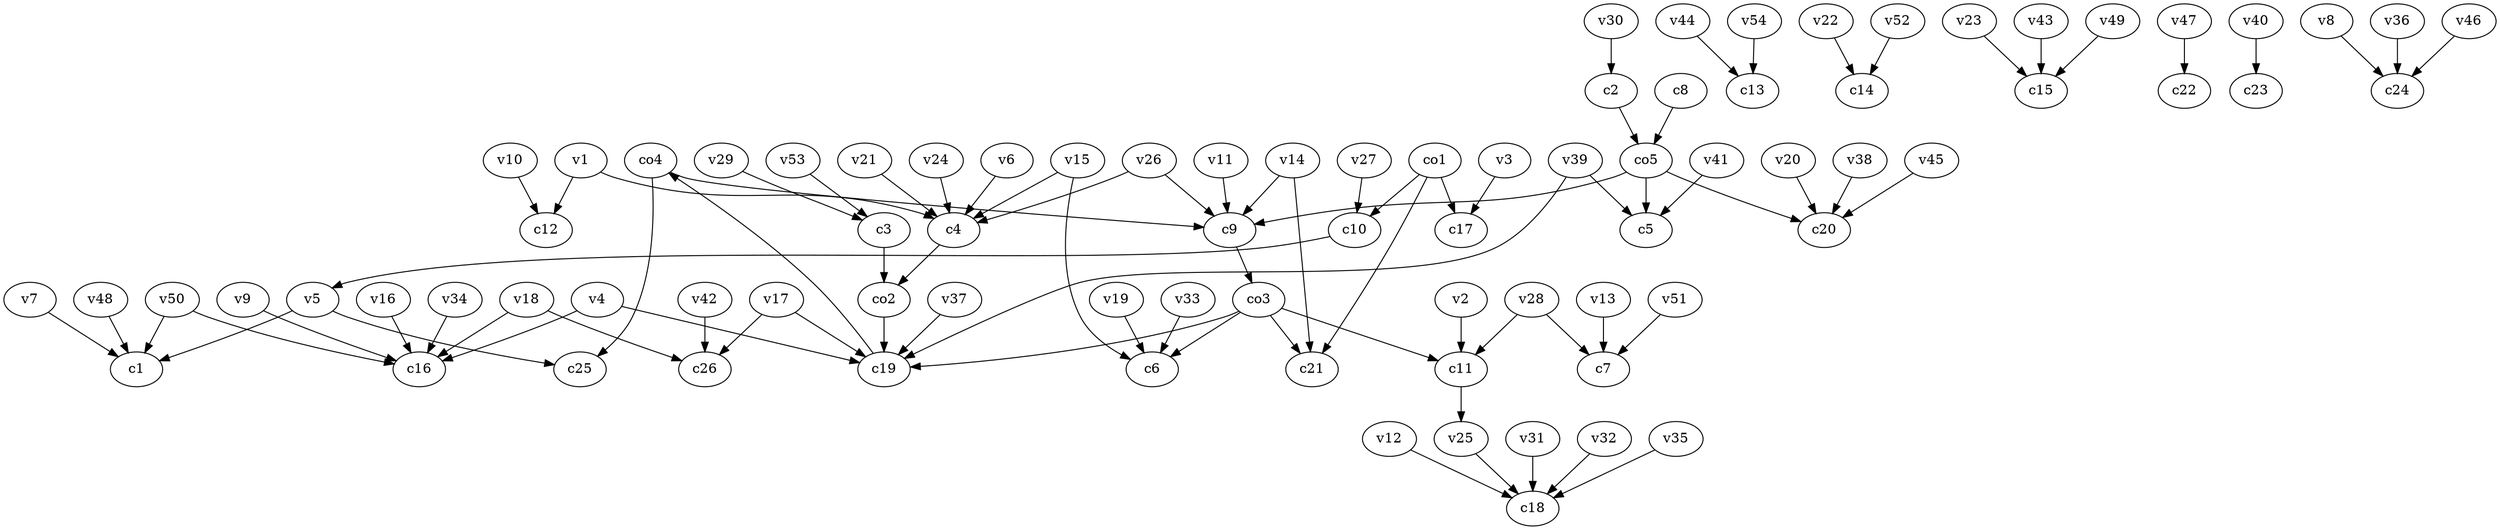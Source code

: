 strict digraph  {
c1;
c2;
c3;
c4;
c5;
c6;
c7;
c8;
c9;
c10;
c11;
c12;
c13;
c14;
c15;
c16;
c17;
c18;
c19;
c20;
c21;
c22;
c23;
c24;
c25;
c26;
v1;
v2;
v3;
v4;
v5;
v6;
v7;
v8;
v9;
v10;
v11;
v12;
v13;
v14;
v15;
v16;
v17;
v18;
v19;
v20;
v21;
v22;
v23;
v24;
v25;
v26;
v27;
v28;
v29;
v30;
v31;
v32;
v33;
v34;
v35;
v36;
v37;
v38;
v39;
v40;
v41;
v42;
v43;
v44;
v45;
v46;
v47;
v48;
v49;
v50;
v51;
v52;
v53;
v54;
co1;
co2;
co3;
co4;
co5;
c2 -> co5  [weight=1];
c3 -> co2  [weight=1];
c4 -> co2  [weight=1];
c8 -> co5  [weight=1];
c9 -> co3  [weight=1];
c10 -> v5  [weight=1];
c11 -> v25  [weight=1];
c19 -> co4  [weight=1];
v1 -> c4  [weight=1];
v1 -> c12  [weight=1];
v2 -> c11  [weight=1];
v3 -> c17  [weight=1];
v4 -> c16  [weight=1];
v4 -> c19  [weight=1];
v5 -> c25  [weight=1];
v5 -> c1  [weight=1];
v6 -> c4  [weight=1];
v7 -> c1  [weight=1];
v8 -> c24  [weight=1];
v9 -> c16  [weight=1];
v10 -> c12  [weight=1];
v11 -> c9  [weight=1];
v12 -> c18  [weight=1];
v13 -> c7  [weight=1];
v14 -> c21  [weight=1];
v14 -> c9  [weight=1];
v15 -> c4  [weight=1];
v15 -> c6  [weight=1];
v16 -> c16  [weight=1];
v17 -> c26  [weight=1];
v17 -> c19  [weight=1];
v18 -> c16  [weight=1];
v18 -> c26  [weight=1];
v19 -> c6  [weight=1];
v20 -> c20  [weight=1];
v21 -> c4  [weight=1];
v22 -> c14  [weight=1];
v23 -> c15  [weight=1];
v24 -> c4  [weight=1];
v25 -> c18  [weight=1];
v26 -> c9  [weight=1];
v26 -> c4  [weight=1];
v27 -> c10  [weight=1];
v28 -> c7  [weight=1];
v28 -> c11  [weight=1];
v29 -> c3  [weight=1];
v30 -> c2  [weight=1];
v31 -> c18  [weight=1];
v32 -> c18  [weight=1];
v33 -> c6  [weight=1];
v34 -> c16  [weight=1];
v35 -> c18  [weight=1];
v36 -> c24  [weight=1];
v37 -> c19  [weight=1];
v38 -> c20  [weight=1];
v39 -> c5  [weight=1];
v39 -> c19  [weight=1];
v40 -> c23  [weight=1];
v41 -> c5  [weight=1];
v42 -> c26  [weight=1];
v43 -> c15  [weight=1];
v44 -> c13  [weight=1];
v45 -> c20  [weight=1];
v46 -> c24  [weight=1];
v47 -> c22  [weight=1];
v48 -> c1  [weight=1];
v49 -> c15  [weight=1];
v50 -> c1  [weight=1];
v50 -> c16  [weight=1];
v51 -> c7  [weight=1];
v52 -> c14  [weight=1];
v53 -> c3  [weight=1];
v54 -> c13  [weight=1];
co1 -> c17  [weight=1];
co1 -> c21  [weight=1];
co1 -> c10  [weight=1];
co2 -> c19  [weight=1];
co3 -> c6  [weight=1];
co3 -> c19  [weight=1];
co3 -> c21  [weight=1];
co3 -> c11  [weight=1];
co4 -> c9  [weight=1];
co4 -> c25  [weight=1];
co5 -> c9  [weight=1];
co5 -> c20  [weight=1];
co5 -> c5  [weight=1];
}
